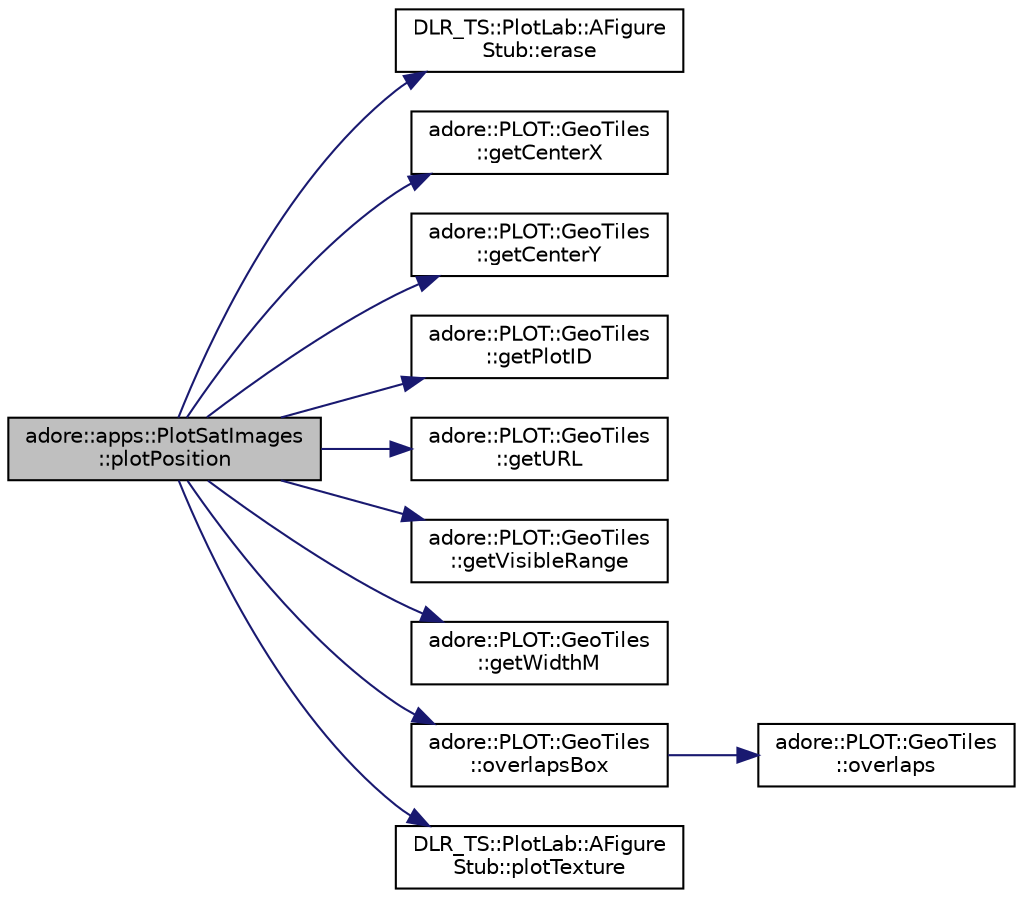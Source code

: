 digraph "adore::apps::PlotSatImages::plotPosition"
{
 // LATEX_PDF_SIZE
  edge [fontname="Helvetica",fontsize="10",labelfontname="Helvetica",labelfontsize="10"];
  node [fontname="Helvetica",fontsize="10",shape=record];
  rankdir="LR";
  Node1 [label="adore::apps::PlotSatImages\l::plotPosition",height=0.2,width=0.4,color="black", fillcolor="grey75", style="filled", fontcolor="black",tooltip="plotting a vehicle"];
  Node1 -> Node2 [color="midnightblue",fontsize="10",style="solid",fontname="Helvetica"];
  Node2 [label="DLR_TS::PlotLab::AFigure\lStub::erase",height=0.2,width=0.4,color="black", fillcolor="white", style="filled",URL="$classDLR__TS_1_1PlotLab_1_1AFigureStub.html#ae5d9d5c708d325610574a002e53501c8",tooltip=" "];
  Node1 -> Node3 [color="midnightblue",fontsize="10",style="solid",fontname="Helvetica"];
  Node3 [label="adore::PLOT::GeoTiles\l::getCenterX",height=0.2,width=0.4,color="black", fillcolor="white", style="filled",URL="$classadore_1_1PLOT_1_1GeoTiles.html#a2cfadde14934a86d409d42e5944cae4d",tooltip=" "];
  Node1 -> Node4 [color="midnightblue",fontsize="10",style="solid",fontname="Helvetica"];
  Node4 [label="adore::PLOT::GeoTiles\l::getCenterY",height=0.2,width=0.4,color="black", fillcolor="white", style="filled",URL="$classadore_1_1PLOT_1_1GeoTiles.html#a180751d0bfa68a02f1f71141adf4d54e",tooltip=" "];
  Node1 -> Node5 [color="midnightblue",fontsize="10",style="solid",fontname="Helvetica"];
  Node5 [label="adore::PLOT::GeoTiles\l::getPlotID",height=0.2,width=0.4,color="black", fillcolor="white", style="filled",URL="$classadore_1_1PLOT_1_1GeoTiles.html#a6e883ca1b8b5e4cbdafddb0f1c68b967",tooltip=" "];
  Node1 -> Node6 [color="midnightblue",fontsize="10",style="solid",fontname="Helvetica"];
  Node6 [label="adore::PLOT::GeoTiles\l::getURL",height=0.2,width=0.4,color="black", fillcolor="white", style="filled",URL="$classadore_1_1PLOT_1_1GeoTiles.html#a3950a2341656f95d12f155fe6907ee6a",tooltip=" "];
  Node1 -> Node7 [color="midnightblue",fontsize="10",style="solid",fontname="Helvetica"];
  Node7 [label="adore::PLOT::GeoTiles\l::getVisibleRange",height=0.2,width=0.4,color="black", fillcolor="white", style="filled",URL="$classadore_1_1PLOT_1_1GeoTiles.html#a59d80b289a5f04ffb150fcb7f13a1971",tooltip=" "];
  Node1 -> Node8 [color="midnightblue",fontsize="10",style="solid",fontname="Helvetica"];
  Node8 [label="adore::PLOT::GeoTiles\l::getWidthM",height=0.2,width=0.4,color="black", fillcolor="white", style="filled",URL="$classadore_1_1PLOT_1_1GeoTiles.html#a29446d0462195071b965244b5c35dfde",tooltip=" "];
  Node1 -> Node9 [color="midnightblue",fontsize="10",style="solid",fontname="Helvetica"];
  Node9 [label="adore::PLOT::GeoTiles\l::overlapsBox",height=0.2,width=0.4,color="black", fillcolor="white", style="filled",URL="$classadore_1_1PLOT_1_1GeoTiles.html#acc6a14bd92df44d48f8e8ac8e9aa0f8b",tooltip=" "];
  Node9 -> Node10 [color="midnightblue",fontsize="10",style="solid",fontname="Helvetica"];
  Node10 [label="adore::PLOT::GeoTiles\l::overlaps",height=0.2,width=0.4,color="black", fillcolor="white", style="filled",URL="$classadore_1_1PLOT_1_1GeoTiles.html#a09b499440a3b796b8762ebfa975b5ca1",tooltip=" "];
  Node1 -> Node11 [color="midnightblue",fontsize="10",style="solid",fontname="Helvetica"];
  Node11 [label="DLR_TS::PlotLab::AFigure\lStub::plotTexture",height=0.2,width=0.4,color="black", fillcolor="white", style="filled",URL="$classDLR__TS_1_1PlotLab_1_1AFigureStub.html#ab53419d39443297fb8f0c9513956922a",tooltip=" "];
}

